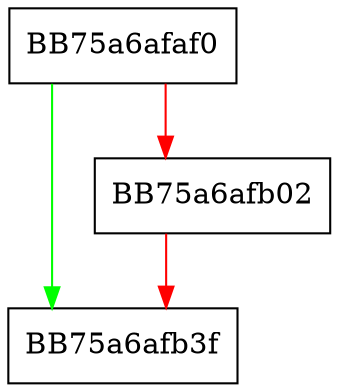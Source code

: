 digraph _Destroy {
  node [shape="box"];
  graph [splines=ortho];
  BB75a6afaf0 -> BB75a6afb3f [color="green"];
  BB75a6afaf0 -> BB75a6afb02 [color="red"];
  BB75a6afb02 -> BB75a6afb3f [color="red"];
}